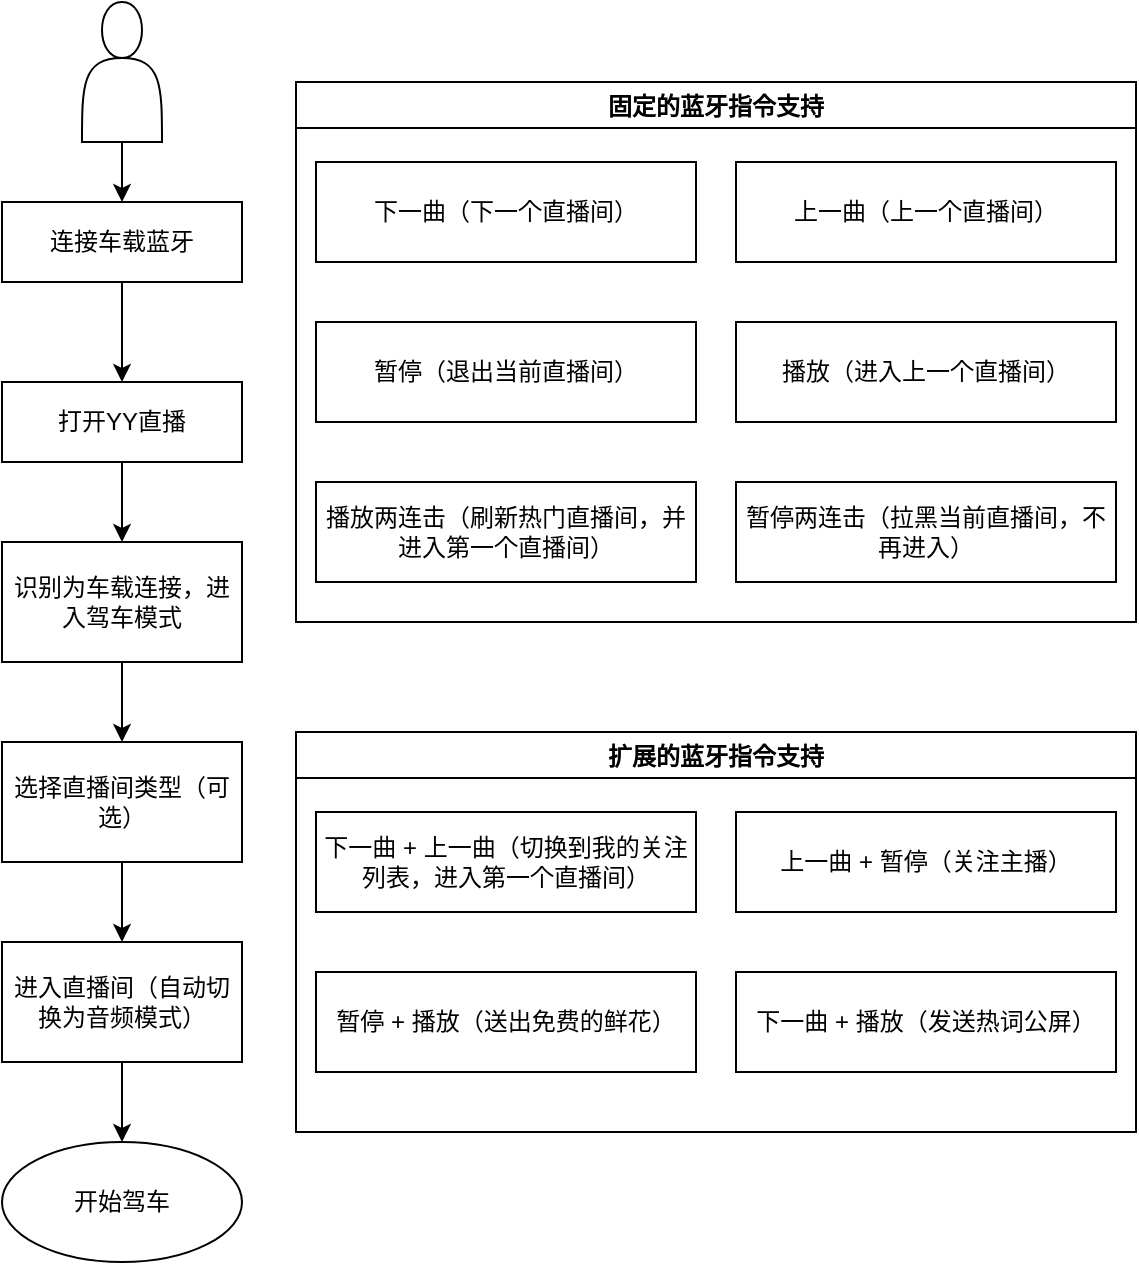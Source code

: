 <mxfile version="15.4.3" type="github">
  <diagram id="C5RBs43oDa-KdzZeNtuy" name="Page-1">
    <mxGraphModel dx="1422" dy="800" grid="1" gridSize="10" guides="1" tooltips="1" connect="1" arrows="1" fold="1" page="1" pageScale="1" pageWidth="827" pageHeight="1169" math="0" shadow="0">
      <root>
        <mxCell id="WIyWlLk6GJQsqaUBKTNV-0" />
        <mxCell id="WIyWlLk6GJQsqaUBKTNV-1" parent="WIyWlLk6GJQsqaUBKTNV-0" />
        <mxCell id="YBBvAF9tmUajq1PNm6zc-2" value="" style="edgeStyle=orthogonalEdgeStyle;rounded=0;orthogonalLoop=1;jettySize=auto;html=1;" edge="1" parent="WIyWlLk6GJQsqaUBKTNV-1" source="YBBvAF9tmUajq1PNm6zc-0" target="YBBvAF9tmUajq1PNm6zc-1">
          <mxGeometry relative="1" as="geometry" />
        </mxCell>
        <mxCell id="YBBvAF9tmUajq1PNm6zc-0" value="" style="shape=actor;whiteSpace=wrap;html=1;" vertex="1" parent="WIyWlLk6GJQsqaUBKTNV-1">
          <mxGeometry x="257" y="20" width="40" height="70" as="geometry" />
        </mxCell>
        <mxCell id="YBBvAF9tmUajq1PNm6zc-4" value="" style="edgeStyle=orthogonalEdgeStyle;rounded=0;orthogonalLoop=1;jettySize=auto;html=1;" edge="1" parent="WIyWlLk6GJQsqaUBKTNV-1" source="YBBvAF9tmUajq1PNm6zc-1" target="YBBvAF9tmUajq1PNm6zc-3">
          <mxGeometry relative="1" as="geometry" />
        </mxCell>
        <mxCell id="YBBvAF9tmUajq1PNm6zc-1" value="连接车载蓝牙" style="rounded=0;whiteSpace=wrap;html=1;" vertex="1" parent="WIyWlLk6GJQsqaUBKTNV-1">
          <mxGeometry x="217" y="120" width="120" height="40" as="geometry" />
        </mxCell>
        <mxCell id="YBBvAF9tmUajq1PNm6zc-6" value="" style="edgeStyle=orthogonalEdgeStyle;rounded=0;orthogonalLoop=1;jettySize=auto;html=1;" edge="1" parent="WIyWlLk6GJQsqaUBKTNV-1" source="YBBvAF9tmUajq1PNm6zc-3" target="YBBvAF9tmUajq1PNm6zc-5">
          <mxGeometry relative="1" as="geometry" />
        </mxCell>
        <mxCell id="YBBvAF9tmUajq1PNm6zc-3" value="打开YY直播" style="whiteSpace=wrap;html=1;rounded=0;" vertex="1" parent="WIyWlLk6GJQsqaUBKTNV-1">
          <mxGeometry x="217" y="210" width="120" height="40" as="geometry" />
        </mxCell>
        <mxCell id="YBBvAF9tmUajq1PNm6zc-9" value="" style="edgeStyle=orthogonalEdgeStyle;rounded=0;orthogonalLoop=1;jettySize=auto;html=1;" edge="1" parent="WIyWlLk6GJQsqaUBKTNV-1" source="YBBvAF9tmUajq1PNm6zc-5" target="YBBvAF9tmUajq1PNm6zc-8">
          <mxGeometry relative="1" as="geometry" />
        </mxCell>
        <mxCell id="YBBvAF9tmUajq1PNm6zc-5" value="识别为车载连接，进入驾车模式" style="whiteSpace=wrap;html=1;rounded=0;" vertex="1" parent="WIyWlLk6GJQsqaUBKTNV-1">
          <mxGeometry x="217" y="290" width="120" height="60" as="geometry" />
        </mxCell>
        <mxCell id="YBBvAF9tmUajq1PNm6zc-11" value="" style="edgeStyle=orthogonalEdgeStyle;rounded=0;orthogonalLoop=1;jettySize=auto;html=1;" edge="1" parent="WIyWlLk6GJQsqaUBKTNV-1" source="YBBvAF9tmUajq1PNm6zc-8" target="YBBvAF9tmUajq1PNm6zc-10">
          <mxGeometry relative="1" as="geometry" />
        </mxCell>
        <mxCell id="YBBvAF9tmUajq1PNm6zc-8" value="选择直播间类型（可选）" style="whiteSpace=wrap;html=1;rounded=0;" vertex="1" parent="WIyWlLk6GJQsqaUBKTNV-1">
          <mxGeometry x="217" y="390" width="120" height="60" as="geometry" />
        </mxCell>
        <mxCell id="YBBvAF9tmUajq1PNm6zc-13" value="" style="edgeStyle=orthogonalEdgeStyle;rounded=0;orthogonalLoop=1;jettySize=auto;html=1;" edge="1" parent="WIyWlLk6GJQsqaUBKTNV-1" source="YBBvAF9tmUajq1PNm6zc-10" target="YBBvAF9tmUajq1PNm6zc-12">
          <mxGeometry relative="1" as="geometry" />
        </mxCell>
        <mxCell id="YBBvAF9tmUajq1PNm6zc-10" value="进入直播间（自动切换为音频模式）" style="whiteSpace=wrap;html=1;rounded=0;" vertex="1" parent="WIyWlLk6GJQsqaUBKTNV-1">
          <mxGeometry x="217" y="490" width="120" height="60" as="geometry" />
        </mxCell>
        <mxCell id="YBBvAF9tmUajq1PNm6zc-12" value="开始驾车" style="ellipse;whiteSpace=wrap;html=1;rounded=0;" vertex="1" parent="WIyWlLk6GJQsqaUBKTNV-1">
          <mxGeometry x="217" y="590" width="120" height="60" as="geometry" />
        </mxCell>
        <mxCell id="YBBvAF9tmUajq1PNm6zc-15" value="固定的蓝牙指令支持" style="swimlane;" vertex="1" parent="WIyWlLk6GJQsqaUBKTNV-1">
          <mxGeometry x="364" y="60" width="420" height="270" as="geometry">
            <mxRectangle x="390" y="100" width="120" height="23" as="alternateBounds" />
          </mxGeometry>
        </mxCell>
        <mxCell id="YBBvAF9tmUajq1PNm6zc-16" value="下一曲（下一个直播间）" style="whiteSpace=wrap;html=1;" vertex="1" parent="YBBvAF9tmUajq1PNm6zc-15">
          <mxGeometry x="10" y="40" width="190" height="50" as="geometry" />
        </mxCell>
        <mxCell id="YBBvAF9tmUajq1PNm6zc-18" value="上一曲（上一个直播间）" style="whiteSpace=wrap;html=1;" vertex="1" parent="YBBvAF9tmUajq1PNm6zc-15">
          <mxGeometry x="220" y="40" width="190" height="50" as="geometry" />
        </mxCell>
        <mxCell id="YBBvAF9tmUajq1PNm6zc-19" value="暂停（退出当前直播间）" style="whiteSpace=wrap;html=1;" vertex="1" parent="YBBvAF9tmUajq1PNm6zc-15">
          <mxGeometry x="10" y="120" width="190" height="50" as="geometry" />
        </mxCell>
        <mxCell id="YBBvAF9tmUajq1PNm6zc-20" value="播放（进入上一个直播间）" style="whiteSpace=wrap;html=1;" vertex="1" parent="YBBvAF9tmUajq1PNm6zc-15">
          <mxGeometry x="220" y="120" width="190" height="50" as="geometry" />
        </mxCell>
        <mxCell id="YBBvAF9tmUajq1PNm6zc-21" value="播放两连击（刷新热门直播间，并进入第一个直播间）" style="whiteSpace=wrap;html=1;" vertex="1" parent="YBBvAF9tmUajq1PNm6zc-15">
          <mxGeometry x="10" y="200" width="190" height="50" as="geometry" />
        </mxCell>
        <mxCell id="YBBvAF9tmUajq1PNm6zc-22" value="暂停两连击（拉黑当前直播间，不再进入）" style="whiteSpace=wrap;html=1;" vertex="1" parent="YBBvAF9tmUajq1PNm6zc-15">
          <mxGeometry x="220" y="200" width="190" height="50" as="geometry" />
        </mxCell>
        <mxCell id="YBBvAF9tmUajq1PNm6zc-23" value="扩展的蓝牙指令支持" style="swimlane;" vertex="1" parent="WIyWlLk6GJQsqaUBKTNV-1">
          <mxGeometry x="364" y="385" width="420" height="200" as="geometry">
            <mxRectangle x="390" y="100" width="120" height="23" as="alternateBounds" />
          </mxGeometry>
        </mxCell>
        <mxCell id="YBBvAF9tmUajq1PNm6zc-24" value="下一曲 + 上一曲（切换到我的关注列表，进入第一个直播间）" style="whiteSpace=wrap;html=1;" vertex="1" parent="YBBvAF9tmUajq1PNm6zc-23">
          <mxGeometry x="10" y="40" width="190" height="50" as="geometry" />
        </mxCell>
        <mxCell id="YBBvAF9tmUajq1PNm6zc-25" value="上一曲 + 暂停（关注主播）" style="whiteSpace=wrap;html=1;" vertex="1" parent="YBBvAF9tmUajq1PNm6zc-23">
          <mxGeometry x="220" y="40" width="190" height="50" as="geometry" />
        </mxCell>
        <mxCell id="YBBvAF9tmUajq1PNm6zc-26" value="暂停 + 播放（送出免费的鲜花）" style="whiteSpace=wrap;html=1;" vertex="1" parent="YBBvAF9tmUajq1PNm6zc-23">
          <mxGeometry x="10" y="120" width="190" height="50" as="geometry" />
        </mxCell>
        <mxCell id="YBBvAF9tmUajq1PNm6zc-30" value="下一曲 + 播放（发送热词公屏）" style="whiteSpace=wrap;html=1;" vertex="1" parent="YBBvAF9tmUajq1PNm6zc-23">
          <mxGeometry x="220" y="120" width="190" height="50" as="geometry" />
        </mxCell>
      </root>
    </mxGraphModel>
  </diagram>
</mxfile>
